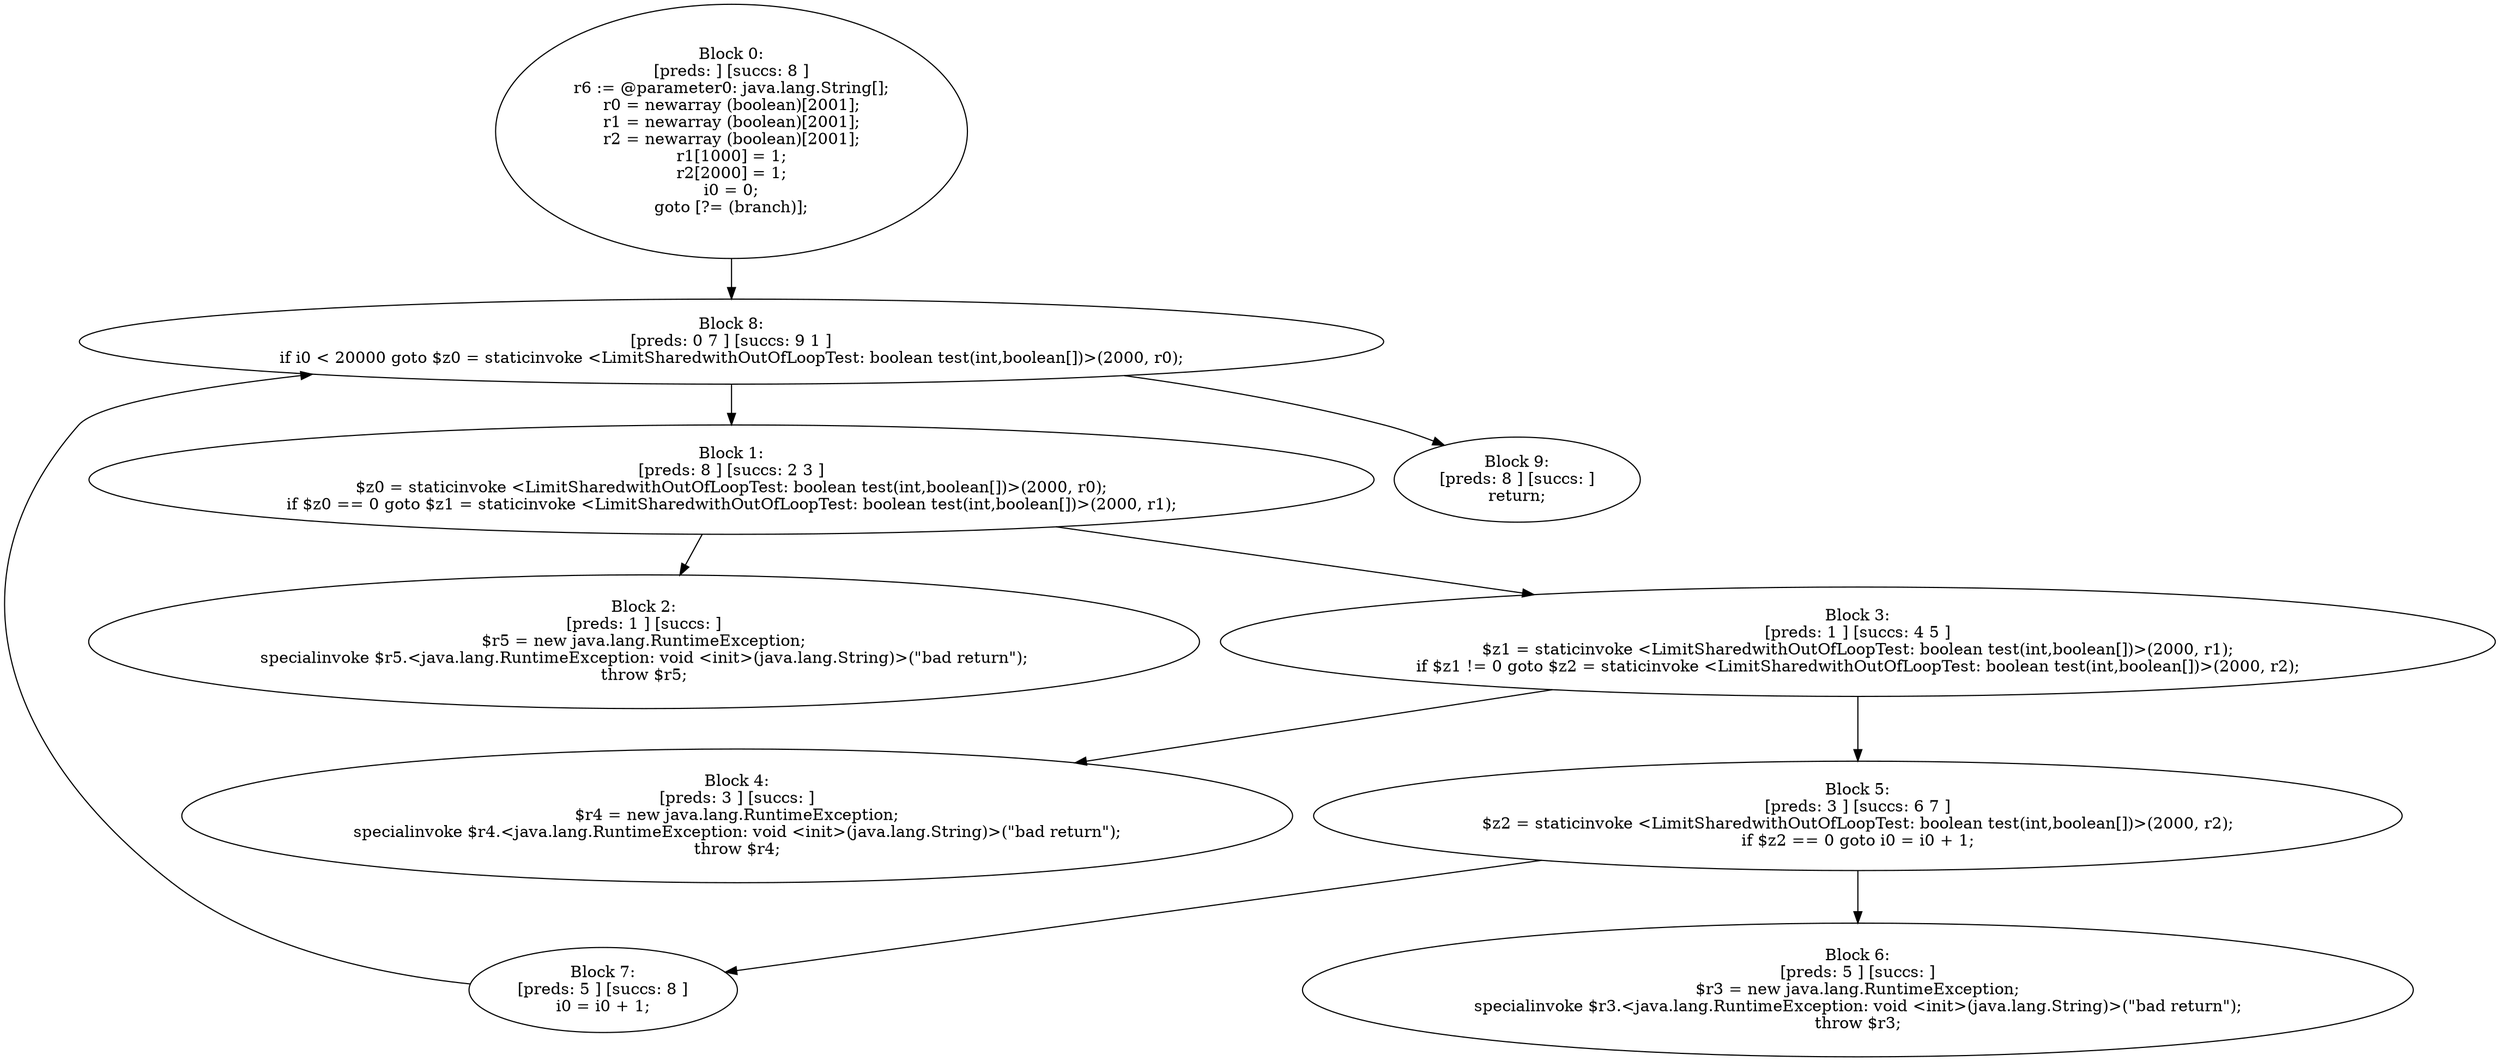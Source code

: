 digraph "unitGraph" {
    "Block 0:
[preds: ] [succs: 8 ]
r6 := @parameter0: java.lang.String[];
r0 = newarray (boolean)[2001];
r1 = newarray (boolean)[2001];
r2 = newarray (boolean)[2001];
r1[1000] = 1;
r2[2000] = 1;
i0 = 0;
goto [?= (branch)];
"
    "Block 1:
[preds: 8 ] [succs: 2 3 ]
$z0 = staticinvoke <LimitSharedwithOutOfLoopTest: boolean test(int,boolean[])>(2000, r0);
if $z0 == 0 goto $z1 = staticinvoke <LimitSharedwithOutOfLoopTest: boolean test(int,boolean[])>(2000, r1);
"
    "Block 2:
[preds: 1 ] [succs: ]
$r5 = new java.lang.RuntimeException;
specialinvoke $r5.<java.lang.RuntimeException: void <init>(java.lang.String)>(\"bad return\");
throw $r5;
"
    "Block 3:
[preds: 1 ] [succs: 4 5 ]
$z1 = staticinvoke <LimitSharedwithOutOfLoopTest: boolean test(int,boolean[])>(2000, r1);
if $z1 != 0 goto $z2 = staticinvoke <LimitSharedwithOutOfLoopTest: boolean test(int,boolean[])>(2000, r2);
"
    "Block 4:
[preds: 3 ] [succs: ]
$r4 = new java.lang.RuntimeException;
specialinvoke $r4.<java.lang.RuntimeException: void <init>(java.lang.String)>(\"bad return\");
throw $r4;
"
    "Block 5:
[preds: 3 ] [succs: 6 7 ]
$z2 = staticinvoke <LimitSharedwithOutOfLoopTest: boolean test(int,boolean[])>(2000, r2);
if $z2 == 0 goto i0 = i0 + 1;
"
    "Block 6:
[preds: 5 ] [succs: ]
$r3 = new java.lang.RuntimeException;
specialinvoke $r3.<java.lang.RuntimeException: void <init>(java.lang.String)>(\"bad return\");
throw $r3;
"
    "Block 7:
[preds: 5 ] [succs: 8 ]
i0 = i0 + 1;
"
    "Block 8:
[preds: 0 7 ] [succs: 9 1 ]
if i0 < 20000 goto $z0 = staticinvoke <LimitSharedwithOutOfLoopTest: boolean test(int,boolean[])>(2000, r0);
"
    "Block 9:
[preds: 8 ] [succs: ]
return;
"
    "Block 0:
[preds: ] [succs: 8 ]
r6 := @parameter0: java.lang.String[];
r0 = newarray (boolean)[2001];
r1 = newarray (boolean)[2001];
r2 = newarray (boolean)[2001];
r1[1000] = 1;
r2[2000] = 1;
i0 = 0;
goto [?= (branch)];
"->"Block 8:
[preds: 0 7 ] [succs: 9 1 ]
if i0 < 20000 goto $z0 = staticinvoke <LimitSharedwithOutOfLoopTest: boolean test(int,boolean[])>(2000, r0);
";
    "Block 1:
[preds: 8 ] [succs: 2 3 ]
$z0 = staticinvoke <LimitSharedwithOutOfLoopTest: boolean test(int,boolean[])>(2000, r0);
if $z0 == 0 goto $z1 = staticinvoke <LimitSharedwithOutOfLoopTest: boolean test(int,boolean[])>(2000, r1);
"->"Block 2:
[preds: 1 ] [succs: ]
$r5 = new java.lang.RuntimeException;
specialinvoke $r5.<java.lang.RuntimeException: void <init>(java.lang.String)>(\"bad return\");
throw $r5;
";
    "Block 1:
[preds: 8 ] [succs: 2 3 ]
$z0 = staticinvoke <LimitSharedwithOutOfLoopTest: boolean test(int,boolean[])>(2000, r0);
if $z0 == 0 goto $z1 = staticinvoke <LimitSharedwithOutOfLoopTest: boolean test(int,boolean[])>(2000, r1);
"->"Block 3:
[preds: 1 ] [succs: 4 5 ]
$z1 = staticinvoke <LimitSharedwithOutOfLoopTest: boolean test(int,boolean[])>(2000, r1);
if $z1 != 0 goto $z2 = staticinvoke <LimitSharedwithOutOfLoopTest: boolean test(int,boolean[])>(2000, r2);
";
    "Block 3:
[preds: 1 ] [succs: 4 5 ]
$z1 = staticinvoke <LimitSharedwithOutOfLoopTest: boolean test(int,boolean[])>(2000, r1);
if $z1 != 0 goto $z2 = staticinvoke <LimitSharedwithOutOfLoopTest: boolean test(int,boolean[])>(2000, r2);
"->"Block 4:
[preds: 3 ] [succs: ]
$r4 = new java.lang.RuntimeException;
specialinvoke $r4.<java.lang.RuntimeException: void <init>(java.lang.String)>(\"bad return\");
throw $r4;
";
    "Block 3:
[preds: 1 ] [succs: 4 5 ]
$z1 = staticinvoke <LimitSharedwithOutOfLoopTest: boolean test(int,boolean[])>(2000, r1);
if $z1 != 0 goto $z2 = staticinvoke <LimitSharedwithOutOfLoopTest: boolean test(int,boolean[])>(2000, r2);
"->"Block 5:
[preds: 3 ] [succs: 6 7 ]
$z2 = staticinvoke <LimitSharedwithOutOfLoopTest: boolean test(int,boolean[])>(2000, r2);
if $z2 == 0 goto i0 = i0 + 1;
";
    "Block 5:
[preds: 3 ] [succs: 6 7 ]
$z2 = staticinvoke <LimitSharedwithOutOfLoopTest: boolean test(int,boolean[])>(2000, r2);
if $z2 == 0 goto i0 = i0 + 1;
"->"Block 6:
[preds: 5 ] [succs: ]
$r3 = new java.lang.RuntimeException;
specialinvoke $r3.<java.lang.RuntimeException: void <init>(java.lang.String)>(\"bad return\");
throw $r3;
";
    "Block 5:
[preds: 3 ] [succs: 6 7 ]
$z2 = staticinvoke <LimitSharedwithOutOfLoopTest: boolean test(int,boolean[])>(2000, r2);
if $z2 == 0 goto i0 = i0 + 1;
"->"Block 7:
[preds: 5 ] [succs: 8 ]
i0 = i0 + 1;
";
    "Block 7:
[preds: 5 ] [succs: 8 ]
i0 = i0 + 1;
"->"Block 8:
[preds: 0 7 ] [succs: 9 1 ]
if i0 < 20000 goto $z0 = staticinvoke <LimitSharedwithOutOfLoopTest: boolean test(int,boolean[])>(2000, r0);
";
    "Block 8:
[preds: 0 7 ] [succs: 9 1 ]
if i0 < 20000 goto $z0 = staticinvoke <LimitSharedwithOutOfLoopTest: boolean test(int,boolean[])>(2000, r0);
"->"Block 9:
[preds: 8 ] [succs: ]
return;
";
    "Block 8:
[preds: 0 7 ] [succs: 9 1 ]
if i0 < 20000 goto $z0 = staticinvoke <LimitSharedwithOutOfLoopTest: boolean test(int,boolean[])>(2000, r0);
"->"Block 1:
[preds: 8 ] [succs: 2 3 ]
$z0 = staticinvoke <LimitSharedwithOutOfLoopTest: boolean test(int,boolean[])>(2000, r0);
if $z0 == 0 goto $z1 = staticinvoke <LimitSharedwithOutOfLoopTest: boolean test(int,boolean[])>(2000, r1);
";
}
